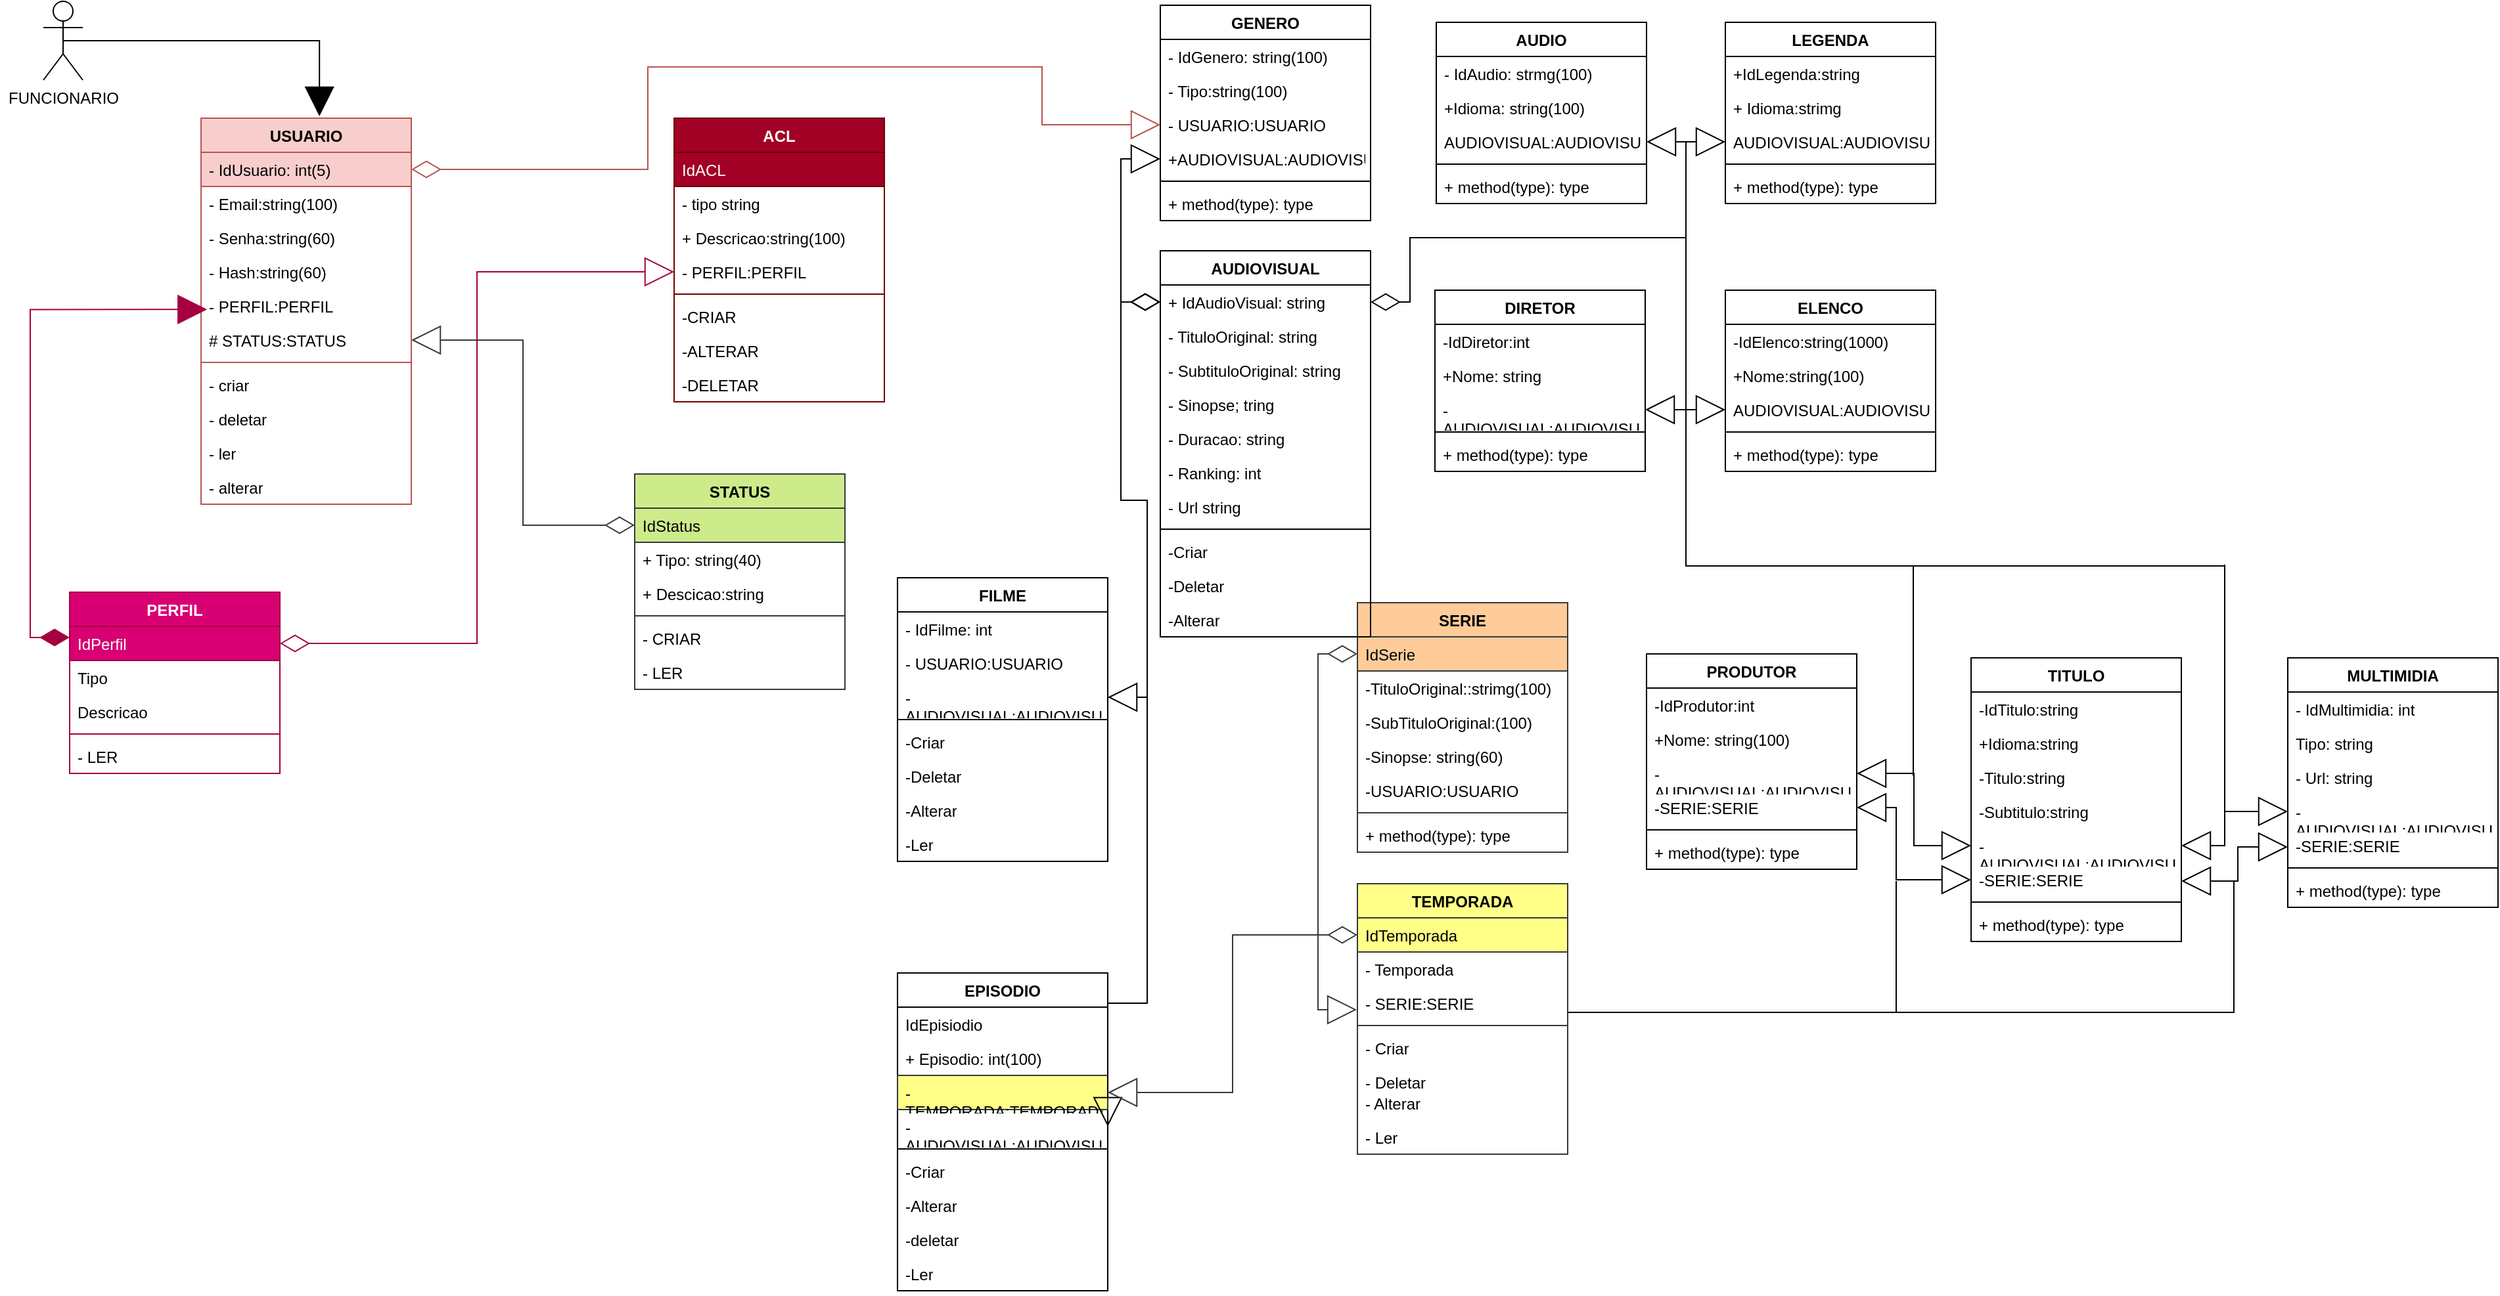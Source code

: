 <mxfile version="24.5.5" type="device">
  <diagram name="Página-1" id="GRvFACQzficc1-shr4CH">
    <mxGraphModel dx="1674" dy="780" grid="1" gridSize="10" guides="1" tooltips="1" connect="1" arrows="1" fold="1" page="1" pageScale="1" pageWidth="827" pageHeight="1169" math="0" shadow="0">
      <root>
        <mxCell id="0" />
        <mxCell id="1" parent="0" />
        <mxCell id="RkfoavA3tTCgAaDDy62b-1" value="USUARIO" style="swimlane;fontStyle=1;align=center;verticalAlign=top;childLayout=stackLayout;horizontal=1;startSize=26;horizontalStack=0;resizeParent=1;resizeParentMax=0;resizeLast=0;collapsible=1;marginBottom=0;whiteSpace=wrap;html=1;fillColor=#f8cecc;strokeColor=#b85450;" parent="1" vertex="1">
          <mxGeometry x="160" y="99" width="160" height="294" as="geometry" />
        </mxCell>
        <mxCell id="RkfoavA3tTCgAaDDy62b-2" value="- IdUsuario: int(5)" style="text;strokeColor=#b85450;fillColor=#f8cecc;align=left;verticalAlign=top;spacingLeft=4;spacingRight=4;overflow=hidden;rotatable=0;points=[[0,0.5],[1,0.5]];portConstraint=eastwest;whiteSpace=wrap;html=1;" parent="RkfoavA3tTCgAaDDy62b-1" vertex="1">
          <mxGeometry y="26" width="160" height="26" as="geometry" />
        </mxCell>
        <mxCell id="RkfoavA3tTCgAaDDy62b-15" value="- Email:string(100)" style="text;strokeColor=none;fillColor=none;align=left;verticalAlign=top;spacingLeft=4;spacingRight=4;overflow=hidden;rotatable=0;points=[[0,0.5],[1,0.5]];portConstraint=eastwest;whiteSpace=wrap;html=1;" parent="RkfoavA3tTCgAaDDy62b-1" vertex="1">
          <mxGeometry y="52" width="160" height="26" as="geometry" />
        </mxCell>
        <mxCell id="RkfoavA3tTCgAaDDy62b-14" value="- Senha:string(60)" style="text;strokeColor=none;fillColor=none;align=left;verticalAlign=top;spacingLeft=4;spacingRight=4;overflow=hidden;rotatable=0;points=[[0,0.5],[1,0.5]];portConstraint=eastwest;whiteSpace=wrap;html=1;" parent="RkfoavA3tTCgAaDDy62b-1" vertex="1">
          <mxGeometry y="78" width="160" height="26" as="geometry" />
        </mxCell>
        <mxCell id="RkfoavA3tTCgAaDDy62b-13" value="- Hash:string(60)" style="text;strokeColor=none;fillColor=none;align=left;verticalAlign=top;spacingLeft=4;spacingRight=4;overflow=hidden;rotatable=0;points=[[0,0.5],[1,0.5]];portConstraint=eastwest;whiteSpace=wrap;html=1;" parent="RkfoavA3tTCgAaDDy62b-1" vertex="1">
          <mxGeometry y="104" width="160" height="26" as="geometry" />
        </mxCell>
        <mxCell id="RkfoavA3tTCgAaDDy62b-7" value="- PERFIL:PERFIL" style="text;strokeColor=none;fillColor=none;align=left;verticalAlign=top;spacingLeft=4;spacingRight=4;overflow=hidden;rotatable=0;points=[[0,0.5],[1,0.5]];portConstraint=eastwest;whiteSpace=wrap;html=1;" parent="RkfoavA3tTCgAaDDy62b-1" vertex="1">
          <mxGeometry y="130" width="160" height="26" as="geometry" />
        </mxCell>
        <mxCell id="RkfoavA3tTCgAaDDy62b-12" value="&lt;div&gt;# STATUS:STATUS&lt;br&gt;&lt;/div&gt;" style="text;strokeColor=none;fillColor=none;align=left;verticalAlign=top;spacingLeft=4;spacingRight=4;overflow=hidden;rotatable=0;points=[[0,0.5],[1,0.5]];portConstraint=eastwest;whiteSpace=wrap;html=1;" parent="RkfoavA3tTCgAaDDy62b-1" vertex="1">
          <mxGeometry y="156" width="160" height="26" as="geometry" />
        </mxCell>
        <mxCell id="RkfoavA3tTCgAaDDy62b-3" value="" style="line;strokeWidth=1;fillColor=none;align=left;verticalAlign=middle;spacingTop=-1;spacingLeft=3;spacingRight=3;rotatable=0;labelPosition=right;points=[];portConstraint=eastwest;strokeColor=inherit;" parent="RkfoavA3tTCgAaDDy62b-1" vertex="1">
          <mxGeometry y="182" width="160" height="8" as="geometry" />
        </mxCell>
        <mxCell id="ahjRUi9kWawGzc0XlnAk-1" value="- criar" style="text;strokeColor=none;fillColor=none;align=left;verticalAlign=top;spacingLeft=4;spacingRight=4;overflow=hidden;rotatable=0;points=[[0,0.5],[1,0.5]];portConstraint=eastwest;whiteSpace=wrap;html=1;" vertex="1" parent="RkfoavA3tTCgAaDDy62b-1">
          <mxGeometry y="190" width="160" height="26" as="geometry" />
        </mxCell>
        <mxCell id="ahjRUi9kWawGzc0XlnAk-2" value="- deletar" style="text;strokeColor=none;fillColor=none;align=left;verticalAlign=top;spacingLeft=4;spacingRight=4;overflow=hidden;rotatable=0;points=[[0,0.5],[1,0.5]];portConstraint=eastwest;whiteSpace=wrap;html=1;" vertex="1" parent="RkfoavA3tTCgAaDDy62b-1">
          <mxGeometry y="216" width="160" height="26" as="geometry" />
        </mxCell>
        <mxCell id="ahjRUi9kWawGzc0XlnAk-3" value="- ler" style="text;strokeColor=none;fillColor=none;align=left;verticalAlign=top;spacingLeft=4;spacingRight=4;overflow=hidden;rotatable=0;points=[[0,0.5],[1,0.5]];portConstraint=eastwest;whiteSpace=wrap;html=1;" vertex="1" parent="RkfoavA3tTCgAaDDy62b-1">
          <mxGeometry y="242" width="160" height="26" as="geometry" />
        </mxCell>
        <mxCell id="RkfoavA3tTCgAaDDy62b-4" value="- alterar" style="text;strokeColor=none;fillColor=none;align=left;verticalAlign=top;spacingLeft=4;spacingRight=4;overflow=hidden;rotatable=0;points=[[0,0.5],[1,0.5]];portConstraint=eastwest;whiteSpace=wrap;html=1;" parent="RkfoavA3tTCgAaDDy62b-1" vertex="1">
          <mxGeometry y="268" width="160" height="26" as="geometry" />
        </mxCell>
        <mxCell id="RkfoavA3tTCgAaDDy62b-5" value="FUNCIONARIO" style="shape=umlActor;verticalLabelPosition=bottom;verticalAlign=top;html=1;" parent="1" vertex="1">
          <mxGeometry x="40" y="10" width="30" height="60" as="geometry" />
        </mxCell>
        <mxCell id="RkfoavA3tTCgAaDDy62b-16" value="STATUS" style="swimlane;fontStyle=1;align=center;verticalAlign=top;childLayout=stackLayout;horizontal=1;startSize=26;horizontalStack=0;resizeParent=1;resizeParentMax=0;resizeLast=0;collapsible=1;marginBottom=0;whiteSpace=wrap;html=1;fillColor=#cdeb8b;strokeColor=#36393d;" parent="1" vertex="1">
          <mxGeometry x="490" y="370" width="160" height="164" as="geometry" />
        </mxCell>
        <mxCell id="RkfoavA3tTCgAaDDy62b-17" value="IdStatus" style="text;strokeColor=#36393d;fillColor=#cdeb8b;align=left;verticalAlign=top;spacingLeft=4;spacingRight=4;overflow=hidden;rotatable=0;points=[[0,0.5],[1,0.5]];portConstraint=eastwest;whiteSpace=wrap;html=1;" parent="RkfoavA3tTCgAaDDy62b-16" vertex="1">
          <mxGeometry y="26" width="160" height="26" as="geometry" />
        </mxCell>
        <mxCell id="RkfoavA3tTCgAaDDy62b-8" value="+ Tipo: string(40)" style="text;strokeColor=none;fillColor=none;align=left;verticalAlign=top;spacingLeft=4;spacingRight=4;overflow=hidden;rotatable=0;points=[[0,0.5],[1,0.5]];portConstraint=eastwest;whiteSpace=wrap;html=1;" parent="RkfoavA3tTCgAaDDy62b-16" vertex="1">
          <mxGeometry y="52" width="160" height="26" as="geometry" />
        </mxCell>
        <mxCell id="RkfoavA3tTCgAaDDy62b-6" value="+ Descicao:string" style="text;strokeColor=none;fillColor=none;align=left;verticalAlign=top;spacingLeft=4;spacingRight=4;overflow=hidden;rotatable=0;points=[[0,0.5],[1,0.5]];portConstraint=eastwest;whiteSpace=wrap;html=1;" parent="RkfoavA3tTCgAaDDy62b-16" vertex="1">
          <mxGeometry y="78" width="160" height="26" as="geometry" />
        </mxCell>
        <mxCell id="RkfoavA3tTCgAaDDy62b-18" value="" style="line;strokeWidth=1;fillColor=none;align=left;verticalAlign=middle;spacingTop=-1;spacingLeft=3;spacingRight=3;rotatable=0;labelPosition=right;points=[];portConstraint=eastwest;strokeColor=inherit;" parent="RkfoavA3tTCgAaDDy62b-16" vertex="1">
          <mxGeometry y="104" width="160" height="8" as="geometry" />
        </mxCell>
        <mxCell id="RkfoavA3tTCgAaDDy62b-19" value="- CRIAR" style="text;strokeColor=none;fillColor=none;align=left;verticalAlign=top;spacingLeft=4;spacingRight=4;overflow=hidden;rotatable=0;points=[[0,0.5],[1,0.5]];portConstraint=eastwest;whiteSpace=wrap;html=1;" parent="RkfoavA3tTCgAaDDy62b-16" vertex="1">
          <mxGeometry y="112" width="160" height="26" as="geometry" />
        </mxCell>
        <mxCell id="ahjRUi9kWawGzc0XlnAk-4" value="- LER" style="text;strokeColor=none;fillColor=none;align=left;verticalAlign=top;spacingLeft=4;spacingRight=4;overflow=hidden;rotatable=0;points=[[0,0.5],[1,0.5]];portConstraint=eastwest;whiteSpace=wrap;html=1;" vertex="1" parent="RkfoavA3tTCgAaDDy62b-16">
          <mxGeometry y="138" width="160" height="26" as="geometry" />
        </mxCell>
        <mxCell id="RkfoavA3tTCgAaDDy62b-21" value="PERFIL" style="swimlane;fontStyle=1;align=center;verticalAlign=top;childLayout=stackLayout;horizontal=1;startSize=26;horizontalStack=0;resizeParent=1;resizeParentMax=0;resizeLast=0;collapsible=1;marginBottom=0;whiteSpace=wrap;html=1;fillColor=#d80073;fontColor=#ffffff;strokeColor=#A50040;" parent="1" vertex="1">
          <mxGeometry x="60" y="460" width="160" height="138" as="geometry" />
        </mxCell>
        <mxCell id="RkfoavA3tTCgAaDDy62b-22" value="IdPerfil" style="text;strokeColor=#A50040;fillColor=#d80073;align=left;verticalAlign=top;spacingLeft=4;spacingRight=4;overflow=hidden;rotatable=0;points=[[0,0.5],[1,0.5]];portConstraint=eastwest;whiteSpace=wrap;html=1;fontColor=#ffffff;" parent="RkfoavA3tTCgAaDDy62b-21" vertex="1">
          <mxGeometry y="26" width="160" height="26" as="geometry" />
        </mxCell>
        <mxCell id="RkfoavA3tTCgAaDDy62b-11" value="Tipo" style="text;strokeColor=none;fillColor=none;align=left;verticalAlign=top;spacingLeft=4;spacingRight=4;overflow=hidden;rotatable=0;points=[[0,0.5],[1,0.5]];portConstraint=eastwest;whiteSpace=wrap;html=1;" parent="RkfoavA3tTCgAaDDy62b-21" vertex="1">
          <mxGeometry y="52" width="160" height="26" as="geometry" />
        </mxCell>
        <mxCell id="RkfoavA3tTCgAaDDy62b-10" value="Descricao" style="text;strokeColor=none;fillColor=none;align=left;verticalAlign=top;spacingLeft=4;spacingRight=4;overflow=hidden;rotatable=0;points=[[0,0.5],[1,0.5]];portConstraint=eastwest;whiteSpace=wrap;html=1;" parent="RkfoavA3tTCgAaDDy62b-21" vertex="1">
          <mxGeometry y="78" width="160" height="26" as="geometry" />
        </mxCell>
        <mxCell id="RkfoavA3tTCgAaDDy62b-23" value="" style="line;strokeWidth=1;fillColor=none;align=left;verticalAlign=middle;spacingTop=-1;spacingLeft=3;spacingRight=3;rotatable=0;labelPosition=right;points=[];portConstraint=eastwest;strokeColor=inherit;" parent="RkfoavA3tTCgAaDDy62b-21" vertex="1">
          <mxGeometry y="104" width="160" height="8" as="geometry" />
        </mxCell>
        <mxCell id="RkfoavA3tTCgAaDDy62b-24" value="- LER" style="text;strokeColor=none;fillColor=none;align=left;verticalAlign=top;spacingLeft=4;spacingRight=4;overflow=hidden;rotatable=0;points=[[0,0.5],[1,0.5]];portConstraint=eastwest;whiteSpace=wrap;html=1;" parent="RkfoavA3tTCgAaDDy62b-21" vertex="1">
          <mxGeometry y="112" width="160" height="26" as="geometry" />
        </mxCell>
        <mxCell id="RkfoavA3tTCgAaDDy62b-26" value="FILME" style="swimlane;fontStyle=1;align=center;verticalAlign=top;childLayout=stackLayout;horizontal=1;startSize=26;horizontalStack=0;resizeParent=1;resizeParentMax=0;resizeLast=0;collapsible=1;marginBottom=0;whiteSpace=wrap;html=1;" parent="1" vertex="1">
          <mxGeometry x="690" y="449" width="160" height="216" as="geometry" />
        </mxCell>
        <mxCell id="RkfoavA3tTCgAaDDy62b-27" value="- IdFilme: int" style="text;strokeColor=none;fillColor=none;align=left;verticalAlign=top;spacingLeft=4;spacingRight=4;overflow=hidden;rotatable=0;points=[[0,0.5],[1,0.5]];portConstraint=eastwest;whiteSpace=wrap;html=1;" parent="RkfoavA3tTCgAaDDy62b-26" vertex="1">
          <mxGeometry y="26" width="160" height="26" as="geometry" />
        </mxCell>
        <mxCell id="PDKFFEE5wIrrhsvpieCx-93" value="- USUARIO:USUARIO" style="text;strokeColor=none;fillColor=none;align=left;verticalAlign=top;spacingLeft=4;spacingRight=4;overflow=hidden;rotatable=0;points=[[0,0.5],[1,0.5]];portConstraint=eastwest;whiteSpace=wrap;html=1;" parent="RkfoavA3tTCgAaDDy62b-26" vertex="1">
          <mxGeometry y="52" width="160" height="26" as="geometry" />
        </mxCell>
        <mxCell id="PDKFFEE5wIrrhsvpieCx-94" value="-AUDIOVISUAL:AUDIOVISUAL" style="text;strokeColor=none;fillColor=none;align=left;verticalAlign=top;spacingLeft=4;spacingRight=4;overflow=hidden;rotatable=0;points=[[0,0.5],[1,0.5]];portConstraint=eastwest;whiteSpace=wrap;html=1;" parent="RkfoavA3tTCgAaDDy62b-26" vertex="1">
          <mxGeometry y="78" width="160" height="26" as="geometry" />
        </mxCell>
        <mxCell id="RkfoavA3tTCgAaDDy62b-28" value="" style="line;strokeWidth=1;fillColor=none;align=left;verticalAlign=middle;spacingTop=-1;spacingLeft=3;spacingRight=3;rotatable=0;labelPosition=right;points=[];portConstraint=eastwest;strokeColor=inherit;" parent="RkfoavA3tTCgAaDDy62b-26" vertex="1">
          <mxGeometry y="104" width="160" height="8" as="geometry" />
        </mxCell>
        <mxCell id="ahjRUi9kWawGzc0XlnAk-7" value="-Criar" style="text;strokeColor=none;fillColor=none;align=left;verticalAlign=top;spacingLeft=4;spacingRight=4;overflow=hidden;rotatable=0;points=[[0,0.5],[1,0.5]];portConstraint=eastwest;whiteSpace=wrap;html=1;" vertex="1" parent="RkfoavA3tTCgAaDDy62b-26">
          <mxGeometry y="112" width="160" height="26" as="geometry" />
        </mxCell>
        <mxCell id="ahjRUi9kWawGzc0XlnAk-9" value="-Deletar" style="text;strokeColor=none;fillColor=none;align=left;verticalAlign=top;spacingLeft=4;spacingRight=4;overflow=hidden;rotatable=0;points=[[0,0.5],[1,0.5]];portConstraint=eastwest;whiteSpace=wrap;html=1;" vertex="1" parent="RkfoavA3tTCgAaDDy62b-26">
          <mxGeometry y="138" width="160" height="26" as="geometry" />
        </mxCell>
        <mxCell id="ahjRUi9kWawGzc0XlnAk-8" value="-Alterar" style="text;strokeColor=none;fillColor=none;align=left;verticalAlign=top;spacingLeft=4;spacingRight=4;overflow=hidden;rotatable=0;points=[[0,0.5],[1,0.5]];portConstraint=eastwest;whiteSpace=wrap;html=1;" vertex="1" parent="RkfoavA3tTCgAaDDy62b-26">
          <mxGeometry y="164" width="160" height="26" as="geometry" />
        </mxCell>
        <mxCell id="RkfoavA3tTCgAaDDy62b-29" value="-Ler" style="text;strokeColor=none;fillColor=none;align=left;verticalAlign=top;spacingLeft=4;spacingRight=4;overflow=hidden;rotatable=0;points=[[0,0.5],[1,0.5]];portConstraint=eastwest;whiteSpace=wrap;html=1;" parent="RkfoavA3tTCgAaDDy62b-26" vertex="1">
          <mxGeometry y="190" width="160" height="26" as="geometry" />
        </mxCell>
        <mxCell id="RkfoavA3tTCgAaDDy62b-30" value="TEMPORADA" style="swimlane;fontStyle=1;align=center;verticalAlign=top;childLayout=stackLayout;horizontal=1;startSize=26;horizontalStack=0;resizeParent=1;resizeParentMax=0;resizeLast=0;collapsible=1;marginBottom=0;whiteSpace=wrap;html=1;fillColor=#ffff88;strokeColor=#36393d;" parent="1" vertex="1">
          <mxGeometry x="1040" y="682" width="160" height="206" as="geometry" />
        </mxCell>
        <mxCell id="RkfoavA3tTCgAaDDy62b-31" value="IdTemporada" style="text;strokeColor=#36393d;fillColor=#ffff88;align=left;verticalAlign=top;spacingLeft=4;spacingRight=4;overflow=hidden;rotatable=0;points=[[0,0.5],[1,0.5]];portConstraint=eastwest;whiteSpace=wrap;html=1;" parent="RkfoavA3tTCgAaDDy62b-30" vertex="1">
          <mxGeometry y="26" width="160" height="26" as="geometry" />
        </mxCell>
        <mxCell id="PDKFFEE5wIrrhsvpieCx-95" value="- Temporada" style="text;strokeColor=none;fillColor=none;align=left;verticalAlign=top;spacingLeft=4;spacingRight=4;overflow=hidden;rotatable=0;points=[[0,0.5],[1,0.5]];portConstraint=eastwest;whiteSpace=wrap;html=1;" parent="RkfoavA3tTCgAaDDy62b-30" vertex="1">
          <mxGeometry y="52" width="160" height="26" as="geometry" />
        </mxCell>
        <mxCell id="PDKFFEE5wIrrhsvpieCx-140" style="edgeStyle=orthogonalEdgeStyle;rounded=0;orthogonalLoop=1;jettySize=auto;html=1;exitX=1;exitY=0.5;exitDx=0;exitDy=0;endArrow=none;endFill=0;" parent="RkfoavA3tTCgAaDDy62b-30" edge="1">
          <mxGeometry relative="1" as="geometry">
            <mxPoint x="660" y="98" as="targetPoint" />
            <mxPoint x="160" y="98" as="sourcePoint" />
          </mxGeometry>
        </mxCell>
        <mxCell id="PDKFFEE5wIrrhsvpieCx-113" value="- SERIE:SERIE" style="text;strokeColor=none;fillColor=none;align=left;verticalAlign=top;spacingLeft=4;spacingRight=4;overflow=hidden;rotatable=0;points=[[0,0.5],[1,0.5]];portConstraint=eastwest;whiteSpace=wrap;html=1;" parent="RkfoavA3tTCgAaDDy62b-30" vertex="1">
          <mxGeometry y="78" width="160" height="26" as="geometry" />
        </mxCell>
        <mxCell id="RkfoavA3tTCgAaDDy62b-32" value="" style="line;strokeWidth=1;fillColor=none;align=left;verticalAlign=middle;spacingTop=-1;spacingLeft=3;spacingRight=3;rotatable=0;labelPosition=right;points=[];portConstraint=eastwest;strokeColor=inherit;" parent="RkfoavA3tTCgAaDDy62b-30" vertex="1">
          <mxGeometry y="104" width="160" height="8" as="geometry" />
        </mxCell>
        <mxCell id="ahjRUi9kWawGzc0XlnAk-13" value="- Criar" style="text;strokeColor=none;fillColor=none;align=left;verticalAlign=top;spacingLeft=4;spacingRight=4;overflow=hidden;rotatable=0;points=[[0,0.5],[1,0.5]];portConstraint=eastwest;whiteSpace=wrap;html=1;" vertex="1" parent="RkfoavA3tTCgAaDDy62b-30">
          <mxGeometry y="112" width="160" height="26" as="geometry" />
        </mxCell>
        <mxCell id="ahjRUi9kWawGzc0XlnAk-14" value="- Deletar" style="text;strokeColor=none;fillColor=none;align=left;verticalAlign=top;spacingLeft=4;spacingRight=4;overflow=hidden;rotatable=0;points=[[0,0.5],[1,0.5]];portConstraint=eastwest;whiteSpace=wrap;html=1;" vertex="1" parent="RkfoavA3tTCgAaDDy62b-30">
          <mxGeometry y="138" width="160" height="16" as="geometry" />
        </mxCell>
        <mxCell id="ahjRUi9kWawGzc0XlnAk-15" value="- Alterar" style="text;strokeColor=none;fillColor=none;align=left;verticalAlign=top;spacingLeft=4;spacingRight=4;overflow=hidden;rotatable=0;points=[[0,0.5],[1,0.5]];portConstraint=eastwest;whiteSpace=wrap;html=1;" vertex="1" parent="RkfoavA3tTCgAaDDy62b-30">
          <mxGeometry y="154" width="160" height="26" as="geometry" />
        </mxCell>
        <mxCell id="RkfoavA3tTCgAaDDy62b-33" value="- Ler" style="text;strokeColor=none;fillColor=none;align=left;verticalAlign=top;spacingLeft=4;spacingRight=4;overflow=hidden;rotatable=0;points=[[0,0.5],[1,0.5]];portConstraint=eastwest;whiteSpace=wrap;html=1;" parent="RkfoavA3tTCgAaDDy62b-30" vertex="1">
          <mxGeometry y="180" width="160" height="26" as="geometry" />
        </mxCell>
        <mxCell id="RkfoavA3tTCgAaDDy62b-34" value="SERIE" style="swimlane;fontStyle=1;align=center;verticalAlign=top;childLayout=stackLayout;horizontal=1;startSize=26;horizontalStack=0;resizeParent=1;resizeParentMax=0;resizeLast=0;collapsible=1;marginBottom=0;whiteSpace=wrap;html=1;fillColor=#ffcc99;strokeColor=#36393d;" parent="1" vertex="1">
          <mxGeometry x="1040" y="468" width="160" height="190" as="geometry" />
        </mxCell>
        <mxCell id="RkfoavA3tTCgAaDDy62b-35" value="IdSerie" style="text;strokeColor=#36393d;fillColor=#ffcc99;align=left;verticalAlign=top;spacingLeft=4;spacingRight=4;overflow=hidden;rotatable=0;points=[[0,0.5],[1,0.5]];portConstraint=eastwest;whiteSpace=wrap;html=1;" parent="RkfoavA3tTCgAaDDy62b-34" vertex="1">
          <mxGeometry y="26" width="160" height="26" as="geometry" />
        </mxCell>
        <mxCell id="PDKFFEE5wIrrhsvpieCx-101" value="-TituloOriginal::strimg(100)" style="text;strokeColor=none;fillColor=none;align=left;verticalAlign=top;spacingLeft=4;spacingRight=4;overflow=hidden;rotatable=0;points=[[0,0.5],[1,0.5]];portConstraint=eastwest;whiteSpace=wrap;html=1;" parent="RkfoavA3tTCgAaDDy62b-34" vertex="1">
          <mxGeometry y="52" width="160" height="26" as="geometry" />
        </mxCell>
        <mxCell id="PDKFFEE5wIrrhsvpieCx-102" value="-SubTituloOriginal:(100)" style="text;strokeColor=none;fillColor=none;align=left;verticalAlign=top;spacingLeft=4;spacingRight=4;overflow=hidden;rotatable=0;points=[[0,0.5],[1,0.5]];portConstraint=eastwest;whiteSpace=wrap;html=1;" parent="RkfoavA3tTCgAaDDy62b-34" vertex="1">
          <mxGeometry y="78" width="160" height="26" as="geometry" />
        </mxCell>
        <mxCell id="PDKFFEE5wIrrhsvpieCx-103" value="-Sinopse: string(60)" style="text;strokeColor=none;fillColor=none;align=left;verticalAlign=top;spacingLeft=4;spacingRight=4;overflow=hidden;rotatable=0;points=[[0,0.5],[1,0.5]];portConstraint=eastwest;whiteSpace=wrap;html=1;" parent="RkfoavA3tTCgAaDDy62b-34" vertex="1">
          <mxGeometry y="104" width="160" height="26" as="geometry" />
        </mxCell>
        <mxCell id="PDKFFEE5wIrrhsvpieCx-104" value="-USUARIO:USUARIO" style="text;strokeColor=none;fillColor=none;align=left;verticalAlign=top;spacingLeft=4;spacingRight=4;overflow=hidden;rotatable=0;points=[[0,0.5],[1,0.5]];portConstraint=eastwest;whiteSpace=wrap;html=1;" parent="RkfoavA3tTCgAaDDy62b-34" vertex="1">
          <mxGeometry y="130" width="160" height="26" as="geometry" />
        </mxCell>
        <mxCell id="RkfoavA3tTCgAaDDy62b-36" value="" style="line;strokeWidth=1;fillColor=none;align=left;verticalAlign=middle;spacingTop=-1;spacingLeft=3;spacingRight=3;rotatable=0;labelPosition=right;points=[];portConstraint=eastwest;strokeColor=inherit;" parent="RkfoavA3tTCgAaDDy62b-34" vertex="1">
          <mxGeometry y="156" width="160" height="8" as="geometry" />
        </mxCell>
        <mxCell id="RkfoavA3tTCgAaDDy62b-37" value="+ method(type): type" style="text;strokeColor=none;fillColor=none;align=left;verticalAlign=top;spacingLeft=4;spacingRight=4;overflow=hidden;rotatable=0;points=[[0,0.5],[1,0.5]];portConstraint=eastwest;whiteSpace=wrap;html=1;" parent="RkfoavA3tTCgAaDDy62b-34" vertex="1">
          <mxGeometry y="164" width="160" height="26" as="geometry" />
        </mxCell>
        <mxCell id="RkfoavA3tTCgAaDDy62b-38" value="ACL" style="swimlane;fontStyle=1;align=center;verticalAlign=top;childLayout=stackLayout;horizontal=1;startSize=26;horizontalStack=0;resizeParent=1;resizeParentMax=0;resizeLast=0;collapsible=1;marginBottom=0;whiteSpace=wrap;html=1;fillColor=#a20025;fontColor=#ffffff;strokeColor=#6F0000;" parent="1" vertex="1">
          <mxGeometry x="520" y="99" width="160" height="216" as="geometry" />
        </mxCell>
        <mxCell id="RkfoavA3tTCgAaDDy62b-39" value="IdACL" style="text;strokeColor=#6F0000;fillColor=#a20025;align=left;verticalAlign=top;spacingLeft=4;spacingRight=4;overflow=hidden;rotatable=0;points=[[0,0.5],[1,0.5]];portConstraint=eastwest;whiteSpace=wrap;html=1;fontColor=#ffffff;" parent="RkfoavA3tTCgAaDDy62b-38" vertex="1">
          <mxGeometry y="26" width="160" height="26" as="geometry" />
        </mxCell>
        <mxCell id="PDKFFEE5wIrrhsvpieCx-3" value="- tipo string" style="text;strokeColor=none;fillColor=none;align=left;verticalAlign=top;spacingLeft=4;spacingRight=4;overflow=hidden;rotatable=0;points=[[0,0.5],[1,0.5]];portConstraint=eastwest;whiteSpace=wrap;html=1;" parent="RkfoavA3tTCgAaDDy62b-38" vertex="1">
          <mxGeometry y="52" width="160" height="26" as="geometry" />
        </mxCell>
        <mxCell id="PDKFFEE5wIrrhsvpieCx-2" value="+ Descricao:string(100)" style="text;strokeColor=none;fillColor=none;align=left;verticalAlign=top;spacingLeft=4;spacingRight=4;overflow=hidden;rotatable=0;points=[[0,0.5],[1,0.5]];portConstraint=eastwest;whiteSpace=wrap;html=1;" parent="RkfoavA3tTCgAaDDy62b-38" vertex="1">
          <mxGeometry y="78" width="160" height="26" as="geometry" />
        </mxCell>
        <mxCell id="PDKFFEE5wIrrhsvpieCx-4" value="- PERFIL:PERFIL" style="text;strokeColor=none;fillColor=none;align=left;verticalAlign=top;spacingLeft=4;spacingRight=4;overflow=hidden;rotatable=0;points=[[0,0.5],[1,0.5]];portConstraint=eastwest;whiteSpace=wrap;html=1;" parent="RkfoavA3tTCgAaDDy62b-38" vertex="1">
          <mxGeometry y="104" width="160" height="26" as="geometry" />
        </mxCell>
        <mxCell id="RkfoavA3tTCgAaDDy62b-40" value="" style="line;strokeWidth=1;fillColor=none;align=left;verticalAlign=middle;spacingTop=-1;spacingLeft=3;spacingRight=3;rotatable=0;labelPosition=right;points=[];portConstraint=eastwest;strokeColor=inherit;" parent="RkfoavA3tTCgAaDDy62b-38" vertex="1">
          <mxGeometry y="130" width="160" height="8" as="geometry" />
        </mxCell>
        <mxCell id="ahjRUi9kWawGzc0XlnAk-5" value="-CRIAR" style="text;strokeColor=none;fillColor=none;align=left;verticalAlign=top;spacingLeft=4;spacingRight=4;overflow=hidden;rotatable=0;points=[[0,0.5],[1,0.5]];portConstraint=eastwest;whiteSpace=wrap;html=1;" vertex="1" parent="RkfoavA3tTCgAaDDy62b-38">
          <mxGeometry y="138" width="160" height="26" as="geometry" />
        </mxCell>
        <mxCell id="ahjRUi9kWawGzc0XlnAk-6" value="-ALTERAR" style="text;strokeColor=none;fillColor=none;align=left;verticalAlign=top;spacingLeft=4;spacingRight=4;overflow=hidden;rotatable=0;points=[[0,0.5],[1,0.5]];portConstraint=eastwest;whiteSpace=wrap;html=1;" vertex="1" parent="RkfoavA3tTCgAaDDy62b-38">
          <mxGeometry y="164" width="160" height="26" as="geometry" />
        </mxCell>
        <mxCell id="RkfoavA3tTCgAaDDy62b-41" value="-DELETAR" style="text;strokeColor=none;fillColor=none;align=left;verticalAlign=top;spacingLeft=4;spacingRight=4;overflow=hidden;rotatable=0;points=[[0,0.5],[1,0.5]];portConstraint=eastwest;whiteSpace=wrap;html=1;" parent="RkfoavA3tTCgAaDDy62b-38" vertex="1">
          <mxGeometry y="190" width="160" height="26" as="geometry" />
        </mxCell>
        <mxCell id="RkfoavA3tTCgAaDDy62b-42" value="GENERO" style="swimlane;fontStyle=1;align=center;verticalAlign=top;childLayout=stackLayout;horizontal=1;startSize=26;horizontalStack=0;resizeParent=1;resizeParentMax=0;resizeLast=0;collapsible=1;marginBottom=0;whiteSpace=wrap;html=1;" parent="1" vertex="1">
          <mxGeometry x="890" y="13" width="160" height="164" as="geometry" />
        </mxCell>
        <mxCell id="RkfoavA3tTCgAaDDy62b-43" value="- IdGenero: string(100)" style="text;strokeColor=none;fillColor=none;align=left;verticalAlign=top;spacingLeft=4;spacingRight=4;overflow=hidden;rotatable=0;points=[[0,0.5],[1,0.5]];portConstraint=eastwest;whiteSpace=wrap;html=1;" parent="RkfoavA3tTCgAaDDy62b-42" vertex="1">
          <mxGeometry y="26" width="160" height="26" as="geometry" />
        </mxCell>
        <mxCell id="PDKFFEE5wIrrhsvpieCx-20" value="- Tipo:string(100)" style="text;strokeColor=none;fillColor=none;align=left;verticalAlign=top;spacingLeft=4;spacingRight=4;overflow=hidden;rotatable=0;points=[[0,0.5],[1,0.5]];portConstraint=eastwest;whiteSpace=wrap;html=1;" parent="RkfoavA3tTCgAaDDy62b-42" vertex="1">
          <mxGeometry y="52" width="160" height="26" as="geometry" />
        </mxCell>
        <mxCell id="PDKFFEE5wIrrhsvpieCx-21" value="- USUARIO:USUARIO" style="text;strokeColor=none;fillColor=none;align=left;verticalAlign=top;spacingLeft=4;spacingRight=4;overflow=hidden;rotatable=0;points=[[0,0.5],[1,0.5]];portConstraint=eastwest;whiteSpace=wrap;html=1;" parent="RkfoavA3tTCgAaDDy62b-42" vertex="1">
          <mxGeometry y="78" width="160" height="26" as="geometry" />
        </mxCell>
        <mxCell id="PDKFFEE5wIrrhsvpieCx-89" value="+AUDIOVISUAL:AUDIOVISUAL" style="text;strokeColor=none;fillColor=none;align=left;verticalAlign=top;spacingLeft=4;spacingRight=4;overflow=hidden;rotatable=0;points=[[0,0.5],[1,0.5]];portConstraint=eastwest;whiteSpace=wrap;html=1;" parent="RkfoavA3tTCgAaDDy62b-42" vertex="1">
          <mxGeometry y="104" width="160" height="26" as="geometry" />
        </mxCell>
        <mxCell id="RkfoavA3tTCgAaDDy62b-44" value="" style="line;strokeWidth=1;fillColor=none;align=left;verticalAlign=middle;spacingTop=-1;spacingLeft=3;spacingRight=3;rotatable=0;labelPosition=right;points=[];portConstraint=eastwest;strokeColor=inherit;" parent="RkfoavA3tTCgAaDDy62b-42" vertex="1">
          <mxGeometry y="130" width="160" height="8" as="geometry" />
        </mxCell>
        <mxCell id="RkfoavA3tTCgAaDDy62b-45" value="+ method(type): type" style="text;strokeColor=none;fillColor=none;align=left;verticalAlign=top;spacingLeft=4;spacingRight=4;overflow=hidden;rotatable=0;points=[[0,0.5],[1,0.5]];portConstraint=eastwest;whiteSpace=wrap;html=1;" parent="RkfoavA3tTCgAaDDy62b-42" vertex="1">
          <mxGeometry y="138" width="160" height="26" as="geometry" />
        </mxCell>
        <mxCell id="RkfoavA3tTCgAaDDy62b-47" style="edgeStyle=orthogonalEdgeStyle;rounded=0;orthogonalLoop=1;jettySize=auto;html=1;exitX=0.5;exitY=0.5;exitDx=0;exitDy=0;exitPerimeter=0;entryX=0.563;entryY=-0.005;entryDx=0;entryDy=0;entryPerimeter=0;endArrow=block;endFill=1;endSize=20;" parent="1" source="RkfoavA3tTCgAaDDy62b-5" target="RkfoavA3tTCgAaDDy62b-1" edge="1">
          <mxGeometry relative="1" as="geometry" />
        </mxCell>
        <mxCell id="PDKFFEE5wIrrhsvpieCx-5" style="edgeStyle=orthogonalEdgeStyle;rounded=0;orthogonalLoop=1;jettySize=auto;html=1;exitX=1;exitY=0.5;exitDx=0;exitDy=0;entryX=0;entryY=0.5;entryDx=0;entryDy=0;startArrow=diamondThin;startFill=0;endArrow=block;endFill=0;endSize=20;startSize=20;fillColor=#d80073;strokeColor=#A50040;" parent="1" source="RkfoavA3tTCgAaDDy62b-22" target="PDKFFEE5wIrrhsvpieCx-4" edge="1">
          <mxGeometry relative="1" as="geometry" />
        </mxCell>
        <mxCell id="PDKFFEE5wIrrhsvpieCx-10" style="edgeStyle=orthogonalEdgeStyle;rounded=0;orthogonalLoop=1;jettySize=auto;html=1;exitX=0;exitY=0.25;exitDx=0;exitDy=0;entryX=0.029;entryY=-0.397;entryDx=0;entryDy=0;entryPerimeter=0;endArrow=block;endFill=1;startArrow=diamondThin;startFill=1;endSize=20;startSize=20;fillColor=#d80073;strokeColor=#A50040;" parent="1" source="RkfoavA3tTCgAaDDy62b-21" target="RkfoavA3tTCgAaDDy62b-12" edge="1">
          <mxGeometry relative="1" as="geometry" />
        </mxCell>
        <mxCell id="PDKFFEE5wIrrhsvpieCx-16" value="LEGENDA" style="swimlane;fontStyle=1;align=center;verticalAlign=top;childLayout=stackLayout;horizontal=1;startSize=26;horizontalStack=0;resizeParent=1;resizeParentMax=0;resizeLast=0;collapsible=1;marginBottom=0;whiteSpace=wrap;html=1;" parent="1" vertex="1">
          <mxGeometry x="1320" y="26" width="160" height="138" as="geometry" />
        </mxCell>
        <mxCell id="PDKFFEE5wIrrhsvpieCx-17" value="+IdLegenda:string" style="text;strokeColor=none;fillColor=none;align=left;verticalAlign=top;spacingLeft=4;spacingRight=4;overflow=hidden;rotatable=0;points=[[0,0.5],[1,0.5]];portConstraint=eastwest;whiteSpace=wrap;html=1;" parent="PDKFFEE5wIrrhsvpieCx-16" vertex="1">
          <mxGeometry y="26" width="160" height="26" as="geometry" />
        </mxCell>
        <mxCell id="PDKFFEE5wIrrhsvpieCx-52" value="+ Idioma:strimg" style="text;strokeColor=none;fillColor=none;align=left;verticalAlign=top;spacingLeft=4;spacingRight=4;overflow=hidden;rotatable=0;points=[[0,0.5],[1,0.5]];portConstraint=eastwest;whiteSpace=wrap;html=1;" parent="PDKFFEE5wIrrhsvpieCx-16" vertex="1">
          <mxGeometry y="52" width="160" height="26" as="geometry" />
        </mxCell>
        <mxCell id="PDKFFEE5wIrrhsvpieCx-82" value="AUDIOVISUAL:AUDIOVISUAL" style="text;strokeColor=none;fillColor=none;align=left;verticalAlign=top;spacingLeft=4;spacingRight=4;overflow=hidden;rotatable=0;points=[[0,0.5],[1,0.5]];portConstraint=eastwest;whiteSpace=wrap;html=1;" parent="PDKFFEE5wIrrhsvpieCx-16" vertex="1">
          <mxGeometry y="78" width="160" height="26" as="geometry" />
        </mxCell>
        <mxCell id="PDKFFEE5wIrrhsvpieCx-18" value="" style="line;strokeWidth=1;fillColor=none;align=left;verticalAlign=middle;spacingTop=-1;spacingLeft=3;spacingRight=3;rotatable=0;labelPosition=right;points=[];portConstraint=eastwest;strokeColor=inherit;" parent="PDKFFEE5wIrrhsvpieCx-16" vertex="1">
          <mxGeometry y="104" width="160" height="8" as="geometry" />
        </mxCell>
        <mxCell id="PDKFFEE5wIrrhsvpieCx-19" value="+ method(type): type" style="text;strokeColor=none;fillColor=none;align=left;verticalAlign=top;spacingLeft=4;spacingRight=4;overflow=hidden;rotatable=0;points=[[0,0.5],[1,0.5]];portConstraint=eastwest;whiteSpace=wrap;html=1;" parent="PDKFFEE5wIrrhsvpieCx-16" vertex="1">
          <mxGeometry y="112" width="160" height="26" as="geometry" />
        </mxCell>
        <mxCell id="PDKFFEE5wIrrhsvpieCx-22" style="edgeStyle=orthogonalEdgeStyle;rounded=0;orthogonalLoop=1;jettySize=auto;html=1;exitX=1;exitY=0.5;exitDx=0;exitDy=0;entryX=0;entryY=0.5;entryDx=0;entryDy=0;endArrow=block;endFill=0;startArrow=diamondThin;startFill=0;endSize=20;startSize=20;fillColor=#f8cecc;strokeColor=#b85450;" parent="1" source="RkfoavA3tTCgAaDDy62b-2" target="PDKFFEE5wIrrhsvpieCx-21" edge="1">
          <mxGeometry relative="1" as="geometry">
            <Array as="points">
              <mxPoint x="500" y="138" />
              <mxPoint x="500" y="60" />
              <mxPoint x="800" y="60" />
              <mxPoint x="800" y="104" />
            </Array>
          </mxGeometry>
        </mxCell>
        <mxCell id="PDKFFEE5wIrrhsvpieCx-23" value="AUDIOVISUAL" style="swimlane;fontStyle=1;align=center;verticalAlign=top;childLayout=stackLayout;horizontal=1;startSize=26;horizontalStack=0;resizeParent=1;resizeParentMax=0;resizeLast=0;collapsible=1;marginBottom=0;whiteSpace=wrap;html=1;" parent="1" vertex="1">
          <mxGeometry x="890" y="200" width="160" height="294" as="geometry" />
        </mxCell>
        <mxCell id="PDKFFEE5wIrrhsvpieCx-124" style="edgeStyle=orthogonalEdgeStyle;rounded=0;orthogonalLoop=1;jettySize=auto;html=1;exitX=1;exitY=0.5;exitDx=0;exitDy=0;endArrow=none;endFill=0;startArrow=diamondThin;startFill=0;endSize=20;startSize=20;" parent="PDKFFEE5wIrrhsvpieCx-23" source="PDKFFEE5wIrrhsvpieCx-24" edge="1">
          <mxGeometry relative="1" as="geometry">
            <mxPoint x="400" y="10" as="targetPoint" />
            <Array as="points">
              <mxPoint x="190" y="39" />
              <mxPoint x="190" y="-10" />
              <mxPoint x="400" y="-10" />
            </Array>
          </mxGeometry>
        </mxCell>
        <mxCell id="PDKFFEE5wIrrhsvpieCx-24" value="+ IdAudioVisual: string" style="text;strokeColor=none;fillColor=none;align=left;verticalAlign=top;spacingLeft=4;spacingRight=4;overflow=hidden;rotatable=0;points=[[0,0.5],[1,0.5]];portConstraint=eastwest;whiteSpace=wrap;html=1;" parent="PDKFFEE5wIrrhsvpieCx-23" vertex="1">
          <mxGeometry y="26" width="160" height="26" as="geometry" />
        </mxCell>
        <mxCell id="PDKFFEE5wIrrhsvpieCx-25" value="- TituloOriginal: string" style="text;strokeColor=none;fillColor=none;align=left;verticalAlign=top;spacingLeft=4;spacingRight=4;overflow=hidden;rotatable=0;points=[[0,0.5],[1,0.5]];portConstraint=eastwest;whiteSpace=wrap;html=1;" parent="PDKFFEE5wIrrhsvpieCx-23" vertex="1">
          <mxGeometry y="52" width="160" height="26" as="geometry" />
        </mxCell>
        <mxCell id="PDKFFEE5wIrrhsvpieCx-29" value="- SubtituloOriginal: string" style="text;strokeColor=none;fillColor=none;align=left;verticalAlign=top;spacingLeft=4;spacingRight=4;overflow=hidden;rotatable=0;points=[[0,0.5],[1,0.5]];portConstraint=eastwest;whiteSpace=wrap;html=1;" parent="PDKFFEE5wIrrhsvpieCx-23" vertex="1">
          <mxGeometry y="78" width="160" height="26" as="geometry" />
        </mxCell>
        <mxCell id="PDKFFEE5wIrrhsvpieCx-32" value="- Sinopse; tring" style="text;strokeColor=none;fillColor=none;align=left;verticalAlign=top;spacingLeft=4;spacingRight=4;overflow=hidden;rotatable=0;points=[[0,0.5],[1,0.5]];portConstraint=eastwest;whiteSpace=wrap;html=1;" parent="PDKFFEE5wIrrhsvpieCx-23" vertex="1">
          <mxGeometry y="104" width="160" height="26" as="geometry" />
        </mxCell>
        <mxCell id="PDKFFEE5wIrrhsvpieCx-34" value="- Duracao: string" style="text;strokeColor=none;fillColor=none;align=left;verticalAlign=top;spacingLeft=4;spacingRight=4;overflow=hidden;rotatable=0;points=[[0,0.5],[1,0.5]];portConstraint=eastwest;whiteSpace=wrap;html=1;" parent="PDKFFEE5wIrrhsvpieCx-23" vertex="1">
          <mxGeometry y="130" width="160" height="26" as="geometry" />
        </mxCell>
        <mxCell id="PDKFFEE5wIrrhsvpieCx-35" value="- Ranking: int" style="text;strokeColor=none;fillColor=none;align=left;verticalAlign=top;spacingLeft=4;spacingRight=4;overflow=hidden;rotatable=0;points=[[0,0.5],[1,0.5]];portConstraint=eastwest;whiteSpace=wrap;html=1;" parent="PDKFFEE5wIrrhsvpieCx-23" vertex="1">
          <mxGeometry y="156" width="160" height="26" as="geometry" />
        </mxCell>
        <mxCell id="PDKFFEE5wIrrhsvpieCx-79" value="- Url string" style="text;strokeColor=none;fillColor=none;align=left;verticalAlign=top;spacingLeft=4;spacingRight=4;overflow=hidden;rotatable=0;points=[[0,0.5],[1,0.5]];portConstraint=eastwest;whiteSpace=wrap;html=1;" parent="PDKFFEE5wIrrhsvpieCx-23" vertex="1">
          <mxGeometry y="182" width="160" height="26" as="geometry" />
        </mxCell>
        <mxCell id="PDKFFEE5wIrrhsvpieCx-27" value="" style="line;strokeWidth=1;fillColor=none;align=left;verticalAlign=middle;spacingTop=-1;spacingLeft=3;spacingRight=3;rotatable=0;labelPosition=right;points=[];portConstraint=eastwest;strokeColor=inherit;" parent="PDKFFEE5wIrrhsvpieCx-23" vertex="1">
          <mxGeometry y="208" width="160" height="8" as="geometry" />
        </mxCell>
        <mxCell id="ahjRUi9kWawGzc0XlnAk-16" value="-Criar" style="text;strokeColor=none;fillColor=none;align=left;verticalAlign=top;spacingLeft=4;spacingRight=4;overflow=hidden;rotatable=0;points=[[0,0.5],[1,0.5]];portConstraint=eastwest;whiteSpace=wrap;html=1;" vertex="1" parent="PDKFFEE5wIrrhsvpieCx-23">
          <mxGeometry y="216" width="160" height="26" as="geometry" />
        </mxCell>
        <mxCell id="ahjRUi9kWawGzc0XlnAk-17" value="-Deletar" style="text;strokeColor=none;fillColor=none;align=left;verticalAlign=top;spacingLeft=4;spacingRight=4;overflow=hidden;rotatable=0;points=[[0,0.5],[1,0.5]];portConstraint=eastwest;whiteSpace=wrap;html=1;" vertex="1" parent="PDKFFEE5wIrrhsvpieCx-23">
          <mxGeometry y="242" width="160" height="26" as="geometry" />
        </mxCell>
        <mxCell id="PDKFFEE5wIrrhsvpieCx-28" value="-Alterar" style="text;strokeColor=none;fillColor=none;align=left;verticalAlign=top;spacingLeft=4;spacingRight=4;overflow=hidden;rotatable=0;points=[[0,0.5],[1,0.5]];portConstraint=eastwest;whiteSpace=wrap;html=1;" parent="PDKFFEE5wIrrhsvpieCx-23" vertex="1">
          <mxGeometry y="268" width="160" height="26" as="geometry" />
        </mxCell>
        <mxCell id="PDKFFEE5wIrrhsvpieCx-38" value="TITULO" style="swimlane;fontStyle=1;align=center;verticalAlign=top;childLayout=stackLayout;horizontal=1;startSize=26;horizontalStack=0;resizeParent=1;resizeParentMax=0;resizeLast=0;collapsible=1;marginBottom=0;whiteSpace=wrap;html=1;" parent="1" vertex="1">
          <mxGeometry x="1507" y="510" width="160" height="216" as="geometry" />
        </mxCell>
        <mxCell id="PDKFFEE5wIrrhsvpieCx-39" value="-IdTitulo:string" style="text;strokeColor=none;fillColor=none;align=left;verticalAlign=top;spacingLeft=4;spacingRight=4;overflow=hidden;rotatable=0;points=[[0,0.5],[1,0.5]];portConstraint=eastwest;whiteSpace=wrap;html=1;" parent="PDKFFEE5wIrrhsvpieCx-38" vertex="1">
          <mxGeometry y="26" width="160" height="26" as="geometry" />
        </mxCell>
        <mxCell id="PDKFFEE5wIrrhsvpieCx-44" value="+Idioma:string" style="text;strokeColor=none;fillColor=none;align=left;verticalAlign=top;spacingLeft=4;spacingRight=4;overflow=hidden;rotatable=0;points=[[0,0.5],[1,0.5]];portConstraint=eastwest;whiteSpace=wrap;html=1;" parent="PDKFFEE5wIrrhsvpieCx-38" vertex="1">
          <mxGeometry y="52" width="160" height="26" as="geometry" />
        </mxCell>
        <mxCell id="PDKFFEE5wIrrhsvpieCx-49" value="-Titulo:string" style="text;strokeColor=none;fillColor=none;align=left;verticalAlign=top;spacingLeft=4;spacingRight=4;overflow=hidden;rotatable=0;points=[[0,0.5],[1,0.5]];portConstraint=eastwest;whiteSpace=wrap;html=1;" parent="PDKFFEE5wIrrhsvpieCx-38" vertex="1">
          <mxGeometry y="78" width="160" height="26" as="geometry" />
        </mxCell>
        <mxCell id="PDKFFEE5wIrrhsvpieCx-81" value="-Subtitulo:string" style="text;strokeColor=none;fillColor=none;align=left;verticalAlign=top;spacingLeft=4;spacingRight=4;overflow=hidden;rotatable=0;points=[[0,0.5],[1,0.5]];portConstraint=eastwest;whiteSpace=wrap;html=1;" parent="PDKFFEE5wIrrhsvpieCx-38" vertex="1">
          <mxGeometry y="104" width="160" height="26" as="geometry" />
        </mxCell>
        <mxCell id="PDKFFEE5wIrrhsvpieCx-50" value="-AUDIOVISUAL:AUDIOVISUAL" style="text;strokeColor=none;fillColor=none;align=left;verticalAlign=top;spacingLeft=4;spacingRight=4;overflow=hidden;rotatable=0;points=[[0,0.5],[1,0.5]];portConstraint=eastwest;whiteSpace=wrap;html=1;" parent="PDKFFEE5wIrrhsvpieCx-38" vertex="1">
          <mxGeometry y="130" width="160" height="26" as="geometry" />
        </mxCell>
        <mxCell id="PDKFFEE5wIrrhsvpieCx-110" value="-SERIE:SERIE" style="text;strokeColor=none;fillColor=none;align=left;verticalAlign=top;spacingLeft=4;spacingRight=4;overflow=hidden;rotatable=0;points=[[0,0.5],[1,0.5]];portConstraint=eastwest;whiteSpace=wrap;html=1;" parent="PDKFFEE5wIrrhsvpieCx-38" vertex="1">
          <mxGeometry y="156" width="160" height="26" as="geometry" />
        </mxCell>
        <mxCell id="PDKFFEE5wIrrhsvpieCx-40" value="" style="line;strokeWidth=1;fillColor=none;align=left;verticalAlign=middle;spacingTop=-1;spacingLeft=3;spacingRight=3;rotatable=0;labelPosition=right;points=[];portConstraint=eastwest;strokeColor=inherit;" parent="PDKFFEE5wIrrhsvpieCx-38" vertex="1">
          <mxGeometry y="182" width="160" height="8" as="geometry" />
        </mxCell>
        <mxCell id="PDKFFEE5wIrrhsvpieCx-41" value="+ method(type): type" style="text;strokeColor=none;fillColor=none;align=left;verticalAlign=top;spacingLeft=4;spacingRight=4;overflow=hidden;rotatable=0;points=[[0,0.5],[1,0.5]];portConstraint=eastwest;whiteSpace=wrap;html=1;" parent="PDKFFEE5wIrrhsvpieCx-38" vertex="1">
          <mxGeometry y="190" width="160" height="26" as="geometry" />
        </mxCell>
        <mxCell id="PDKFFEE5wIrrhsvpieCx-53" value="AUDIO" style="swimlane;fontStyle=1;align=center;verticalAlign=top;childLayout=stackLayout;horizontal=1;startSize=26;horizontalStack=0;resizeParent=1;resizeParentMax=0;resizeLast=0;collapsible=1;marginBottom=0;whiteSpace=wrap;html=1;" parent="1" vertex="1">
          <mxGeometry x="1100" y="26" width="160" height="138" as="geometry" />
        </mxCell>
        <mxCell id="PDKFFEE5wIrrhsvpieCx-54" value="- IdAudio: strmg(100)" style="text;strokeColor=none;fillColor=none;align=left;verticalAlign=top;spacingLeft=4;spacingRight=4;overflow=hidden;rotatable=0;points=[[0,0.5],[1,0.5]];portConstraint=eastwest;whiteSpace=wrap;html=1;" parent="PDKFFEE5wIrrhsvpieCx-53" vertex="1">
          <mxGeometry y="26" width="160" height="26" as="geometry" />
        </mxCell>
        <mxCell id="PDKFFEE5wIrrhsvpieCx-55" value="+Idioma: string(100)" style="text;strokeColor=none;fillColor=none;align=left;verticalAlign=top;spacingLeft=4;spacingRight=4;overflow=hidden;rotatable=0;points=[[0,0.5],[1,0.5]];portConstraint=eastwest;whiteSpace=wrap;html=1;" parent="PDKFFEE5wIrrhsvpieCx-53" vertex="1">
          <mxGeometry y="52" width="160" height="26" as="geometry" />
        </mxCell>
        <mxCell id="PDKFFEE5wIrrhsvpieCx-83" value="AUDIOVISUAL:AUDIOVISUAL" style="text;strokeColor=none;fillColor=none;align=left;verticalAlign=top;spacingLeft=4;spacingRight=4;overflow=hidden;rotatable=0;points=[[0,0.5],[1,0.5]];portConstraint=eastwest;whiteSpace=wrap;html=1;" parent="PDKFFEE5wIrrhsvpieCx-53" vertex="1">
          <mxGeometry y="78" width="160" height="26" as="geometry" />
        </mxCell>
        <mxCell id="PDKFFEE5wIrrhsvpieCx-56" value="" style="line;strokeWidth=1;fillColor=none;align=left;verticalAlign=middle;spacingTop=-1;spacingLeft=3;spacingRight=3;rotatable=0;labelPosition=right;points=[];portConstraint=eastwest;strokeColor=inherit;" parent="PDKFFEE5wIrrhsvpieCx-53" vertex="1">
          <mxGeometry y="104" width="160" height="8" as="geometry" />
        </mxCell>
        <mxCell id="PDKFFEE5wIrrhsvpieCx-57" value="+ method(type): type" style="text;strokeColor=none;fillColor=none;align=left;verticalAlign=top;spacingLeft=4;spacingRight=4;overflow=hidden;rotatable=0;points=[[0,0.5],[1,0.5]];portConstraint=eastwest;whiteSpace=wrap;html=1;" parent="PDKFFEE5wIrrhsvpieCx-53" vertex="1">
          <mxGeometry y="112" width="160" height="26" as="geometry" />
        </mxCell>
        <mxCell id="PDKFFEE5wIrrhsvpieCx-58" value="DIRETOR" style="swimlane;fontStyle=1;align=center;verticalAlign=top;childLayout=stackLayout;horizontal=1;startSize=26;horizontalStack=0;resizeParent=1;resizeParentMax=0;resizeLast=0;collapsible=1;marginBottom=0;whiteSpace=wrap;html=1;" parent="1" vertex="1">
          <mxGeometry x="1099" y="230" width="160" height="138" as="geometry" />
        </mxCell>
        <mxCell id="PDKFFEE5wIrrhsvpieCx-59" value="-IdDiretor:int" style="text;strokeColor=none;fillColor=none;align=left;verticalAlign=top;spacingLeft=4;spacingRight=4;overflow=hidden;rotatable=0;points=[[0,0.5],[1,0.5]];portConstraint=eastwest;whiteSpace=wrap;html=1;" parent="PDKFFEE5wIrrhsvpieCx-58" vertex="1">
          <mxGeometry y="26" width="160" height="26" as="geometry" />
        </mxCell>
        <mxCell id="PDKFFEE5wIrrhsvpieCx-60" value="+Nome: string" style="text;strokeColor=none;fillColor=none;align=left;verticalAlign=top;spacingLeft=4;spacingRight=4;overflow=hidden;rotatable=0;points=[[0,0.5],[1,0.5]];portConstraint=eastwest;whiteSpace=wrap;html=1;" parent="PDKFFEE5wIrrhsvpieCx-58" vertex="1">
          <mxGeometry y="52" width="160" height="26" as="geometry" />
        </mxCell>
        <mxCell id="PDKFFEE5wIrrhsvpieCx-84" value="-AUDIOVISUAL:AUDIOVISUAL" style="text;strokeColor=none;fillColor=none;align=left;verticalAlign=top;spacingLeft=4;spacingRight=4;overflow=hidden;rotatable=0;points=[[0,0.5],[1,0.5]];portConstraint=eastwest;whiteSpace=wrap;html=1;" parent="PDKFFEE5wIrrhsvpieCx-58" vertex="1">
          <mxGeometry y="78" width="160" height="26" as="geometry" />
        </mxCell>
        <mxCell id="PDKFFEE5wIrrhsvpieCx-61" value="" style="line;strokeWidth=1;fillColor=none;align=left;verticalAlign=middle;spacingTop=-1;spacingLeft=3;spacingRight=3;rotatable=0;labelPosition=right;points=[];portConstraint=eastwest;strokeColor=inherit;" parent="PDKFFEE5wIrrhsvpieCx-58" vertex="1">
          <mxGeometry y="104" width="160" height="8" as="geometry" />
        </mxCell>
        <mxCell id="PDKFFEE5wIrrhsvpieCx-62" value="+ method(type): type" style="text;strokeColor=none;fillColor=none;align=left;verticalAlign=top;spacingLeft=4;spacingRight=4;overflow=hidden;rotatable=0;points=[[0,0.5],[1,0.5]];portConstraint=eastwest;whiteSpace=wrap;html=1;" parent="PDKFFEE5wIrrhsvpieCx-58" vertex="1">
          <mxGeometry y="112" width="160" height="26" as="geometry" />
        </mxCell>
        <mxCell id="PDKFFEE5wIrrhsvpieCx-63" value="PRODUTOR" style="swimlane;fontStyle=1;align=center;verticalAlign=top;childLayout=stackLayout;horizontal=1;startSize=26;horizontalStack=0;resizeParent=1;resizeParentMax=0;resizeLast=0;collapsible=1;marginBottom=0;whiteSpace=wrap;html=1;" parent="1" vertex="1">
          <mxGeometry x="1260" y="507" width="160" height="164" as="geometry" />
        </mxCell>
        <mxCell id="PDKFFEE5wIrrhsvpieCx-64" value="-IdProdutor:int" style="text;strokeColor=none;fillColor=none;align=left;verticalAlign=top;spacingLeft=4;spacingRight=4;overflow=hidden;rotatable=0;points=[[0,0.5],[1,0.5]];portConstraint=eastwest;whiteSpace=wrap;html=1;" parent="PDKFFEE5wIrrhsvpieCx-63" vertex="1">
          <mxGeometry y="26" width="160" height="26" as="geometry" />
        </mxCell>
        <mxCell id="PDKFFEE5wIrrhsvpieCx-65" value="+Nome: string(100)" style="text;strokeColor=none;fillColor=none;align=left;verticalAlign=top;spacingLeft=4;spacingRight=4;overflow=hidden;rotatable=0;points=[[0,0.5],[1,0.5]];portConstraint=eastwest;whiteSpace=wrap;html=1;" parent="PDKFFEE5wIrrhsvpieCx-63" vertex="1">
          <mxGeometry y="52" width="160" height="26" as="geometry" />
        </mxCell>
        <mxCell id="PDKFFEE5wIrrhsvpieCx-85" value="-AUDIOVISUAL:AUDIOVISUAL" style="text;strokeColor=none;fillColor=none;align=left;verticalAlign=top;spacingLeft=4;spacingRight=4;overflow=hidden;rotatable=0;points=[[0,0.5],[1,0.5]];portConstraint=eastwest;whiteSpace=wrap;html=1;" parent="PDKFFEE5wIrrhsvpieCx-63" vertex="1">
          <mxGeometry y="78" width="160" height="26" as="geometry" />
        </mxCell>
        <mxCell id="PDKFFEE5wIrrhsvpieCx-115" value="-SERIE:SERIE" style="text;strokeColor=none;fillColor=none;align=left;verticalAlign=top;spacingLeft=4;spacingRight=4;overflow=hidden;rotatable=0;points=[[0,0.5],[1,0.5]];portConstraint=eastwest;whiteSpace=wrap;html=1;" parent="PDKFFEE5wIrrhsvpieCx-63" vertex="1">
          <mxGeometry y="104" width="160" height="26" as="geometry" />
        </mxCell>
        <mxCell id="PDKFFEE5wIrrhsvpieCx-66" value="" style="line;strokeWidth=1;fillColor=none;align=left;verticalAlign=middle;spacingTop=-1;spacingLeft=3;spacingRight=3;rotatable=0;labelPosition=right;points=[];portConstraint=eastwest;strokeColor=inherit;" parent="PDKFFEE5wIrrhsvpieCx-63" vertex="1">
          <mxGeometry y="130" width="160" height="8" as="geometry" />
        </mxCell>
        <mxCell id="PDKFFEE5wIrrhsvpieCx-67" value="+ method(type): type" style="text;strokeColor=none;fillColor=none;align=left;verticalAlign=top;spacingLeft=4;spacingRight=4;overflow=hidden;rotatable=0;points=[[0,0.5],[1,0.5]];portConstraint=eastwest;whiteSpace=wrap;html=1;" parent="PDKFFEE5wIrrhsvpieCx-63" vertex="1">
          <mxGeometry y="138" width="160" height="26" as="geometry" />
        </mxCell>
        <mxCell id="PDKFFEE5wIrrhsvpieCx-68" value="ELENCO" style="swimlane;fontStyle=1;align=center;verticalAlign=top;childLayout=stackLayout;horizontal=1;startSize=26;horizontalStack=0;resizeParent=1;resizeParentMax=0;resizeLast=0;collapsible=1;marginBottom=0;whiteSpace=wrap;html=1;" parent="1" vertex="1">
          <mxGeometry x="1320" y="230" width="160" height="138" as="geometry" />
        </mxCell>
        <mxCell id="PDKFFEE5wIrrhsvpieCx-69" value="-IdElenco:string(1000)" style="text;strokeColor=none;fillColor=none;align=left;verticalAlign=top;spacingLeft=4;spacingRight=4;overflow=hidden;rotatable=0;points=[[0,0.5],[1,0.5]];portConstraint=eastwest;whiteSpace=wrap;html=1;" parent="PDKFFEE5wIrrhsvpieCx-68" vertex="1">
          <mxGeometry y="26" width="160" height="26" as="geometry" />
        </mxCell>
        <mxCell id="PDKFFEE5wIrrhsvpieCx-70" value="+Nome:string(100)" style="text;strokeColor=none;fillColor=none;align=left;verticalAlign=top;spacingLeft=4;spacingRight=4;overflow=hidden;rotatable=0;points=[[0,0.5],[1,0.5]];portConstraint=eastwest;whiteSpace=wrap;html=1;" parent="PDKFFEE5wIrrhsvpieCx-68" vertex="1">
          <mxGeometry y="52" width="160" height="26" as="geometry" />
        </mxCell>
        <mxCell id="PDKFFEE5wIrrhsvpieCx-86" value="AUDIOVISUAL:AUDIOVISUAL" style="text;strokeColor=none;fillColor=none;align=left;verticalAlign=top;spacingLeft=4;spacingRight=4;overflow=hidden;rotatable=0;points=[[0,0.5],[1,0.5]];portConstraint=eastwest;whiteSpace=wrap;html=1;" parent="PDKFFEE5wIrrhsvpieCx-68" vertex="1">
          <mxGeometry y="78" width="160" height="26" as="geometry" />
        </mxCell>
        <mxCell id="PDKFFEE5wIrrhsvpieCx-71" value="" style="line;strokeWidth=1;fillColor=none;align=left;verticalAlign=middle;spacingTop=-1;spacingLeft=3;spacingRight=3;rotatable=0;labelPosition=right;points=[];portConstraint=eastwest;strokeColor=inherit;" parent="PDKFFEE5wIrrhsvpieCx-68" vertex="1">
          <mxGeometry y="104" width="160" height="8" as="geometry" />
        </mxCell>
        <mxCell id="PDKFFEE5wIrrhsvpieCx-72" value="+ method(type): type" style="text;strokeColor=none;fillColor=none;align=left;verticalAlign=top;spacingLeft=4;spacingRight=4;overflow=hidden;rotatable=0;points=[[0,0.5],[1,0.5]];portConstraint=eastwest;whiteSpace=wrap;html=1;" parent="PDKFFEE5wIrrhsvpieCx-68" vertex="1">
          <mxGeometry y="112" width="160" height="26" as="geometry" />
        </mxCell>
        <mxCell id="PDKFFEE5wIrrhsvpieCx-73" value="MULTIMIDIA" style="swimlane;fontStyle=1;align=center;verticalAlign=top;childLayout=stackLayout;horizontal=1;startSize=26;horizontalStack=0;resizeParent=1;resizeParentMax=0;resizeLast=0;collapsible=1;marginBottom=0;whiteSpace=wrap;html=1;" parent="1" vertex="1">
          <mxGeometry x="1748" y="510" width="160" height="190" as="geometry" />
        </mxCell>
        <mxCell id="PDKFFEE5wIrrhsvpieCx-74" value="- IdMultimidia: int" style="text;strokeColor=none;fillColor=none;align=left;verticalAlign=top;spacingLeft=4;spacingRight=4;overflow=hidden;rotatable=0;points=[[0,0.5],[1,0.5]];portConstraint=eastwest;whiteSpace=wrap;html=1;" parent="PDKFFEE5wIrrhsvpieCx-73" vertex="1">
          <mxGeometry y="26" width="160" height="26" as="geometry" />
        </mxCell>
        <mxCell id="PDKFFEE5wIrrhsvpieCx-75" value="Tipo: string" style="text;strokeColor=none;fillColor=none;align=left;verticalAlign=top;spacingLeft=4;spacingRight=4;overflow=hidden;rotatable=0;points=[[0,0.5],[1,0.5]];portConstraint=eastwest;whiteSpace=wrap;html=1;" parent="PDKFFEE5wIrrhsvpieCx-73" vertex="1">
          <mxGeometry y="52" width="160" height="26" as="geometry" />
        </mxCell>
        <mxCell id="PDKFFEE5wIrrhsvpieCx-78" value="- Url: string" style="text;strokeColor=none;fillColor=none;align=left;verticalAlign=top;spacingLeft=4;spacingRight=4;overflow=hidden;rotatable=0;points=[[0,0.5],[1,0.5]];portConstraint=eastwest;whiteSpace=wrap;html=1;" parent="PDKFFEE5wIrrhsvpieCx-73" vertex="1">
          <mxGeometry y="78" width="160" height="26" as="geometry" />
        </mxCell>
        <mxCell id="PDKFFEE5wIrrhsvpieCx-87" value="-AUDIOVISUAL:AUDIOVISUAL" style="text;strokeColor=none;fillColor=none;align=left;verticalAlign=top;spacingLeft=4;spacingRight=4;overflow=hidden;rotatable=0;points=[[0,0.5],[1,0.5]];portConstraint=eastwest;whiteSpace=wrap;html=1;" parent="PDKFFEE5wIrrhsvpieCx-73" vertex="1">
          <mxGeometry y="104" width="160" height="26" as="geometry" />
        </mxCell>
        <mxCell id="PDKFFEE5wIrrhsvpieCx-114" value="-SERIE:SERIE" style="text;strokeColor=none;fillColor=none;align=left;verticalAlign=top;spacingLeft=4;spacingRight=4;overflow=hidden;rotatable=0;points=[[0,0.5],[1,0.5]];portConstraint=eastwest;whiteSpace=wrap;html=1;" parent="PDKFFEE5wIrrhsvpieCx-73" vertex="1">
          <mxGeometry y="130" width="160" height="26" as="geometry" />
        </mxCell>
        <mxCell id="PDKFFEE5wIrrhsvpieCx-76" value="" style="line;strokeWidth=1;fillColor=none;align=left;verticalAlign=middle;spacingTop=-1;spacingLeft=3;spacingRight=3;rotatable=0;labelPosition=right;points=[];portConstraint=eastwest;strokeColor=inherit;" parent="PDKFFEE5wIrrhsvpieCx-73" vertex="1">
          <mxGeometry y="156" width="160" height="8" as="geometry" />
        </mxCell>
        <mxCell id="PDKFFEE5wIrrhsvpieCx-77" value="+ method(type): type" style="text;strokeColor=none;fillColor=none;align=left;verticalAlign=top;spacingLeft=4;spacingRight=4;overflow=hidden;rotatable=0;points=[[0,0.5],[1,0.5]];portConstraint=eastwest;whiteSpace=wrap;html=1;" parent="PDKFFEE5wIrrhsvpieCx-73" vertex="1">
          <mxGeometry y="164" width="160" height="26" as="geometry" />
        </mxCell>
        <mxCell id="PDKFFEE5wIrrhsvpieCx-96" value="EPISODIO" style="swimlane;fontStyle=1;align=center;verticalAlign=top;childLayout=stackLayout;horizontal=1;startSize=26;horizontalStack=0;resizeParent=1;resizeParentMax=0;resizeLast=0;collapsible=1;marginBottom=0;whiteSpace=wrap;html=1;" parent="1" vertex="1">
          <mxGeometry x="690" y="750" width="160" height="242" as="geometry" />
        </mxCell>
        <mxCell id="PDKFFEE5wIrrhsvpieCx-97" value="IdEpisiodio" style="text;strokeColor=none;fillColor=none;align=left;verticalAlign=top;spacingLeft=4;spacingRight=4;overflow=hidden;rotatable=0;points=[[0,0.5],[1,0.5]];portConstraint=eastwest;whiteSpace=wrap;html=1;" parent="PDKFFEE5wIrrhsvpieCx-96" vertex="1">
          <mxGeometry y="26" width="160" height="26" as="geometry" />
        </mxCell>
        <mxCell id="PDKFFEE5wIrrhsvpieCx-98" value="+ Episodio: int(100)" style="text;strokeColor=none;fillColor=none;align=left;verticalAlign=top;spacingLeft=4;spacingRight=4;overflow=hidden;rotatable=0;points=[[0,0.5],[1,0.5]];portConstraint=eastwest;whiteSpace=wrap;html=1;" parent="PDKFFEE5wIrrhsvpieCx-96" vertex="1">
          <mxGeometry y="52" width="160" height="26" as="geometry" />
        </mxCell>
        <mxCell id="PDKFFEE5wIrrhsvpieCx-107" value="-TEMPORADA:TEMPORADA" style="text;strokeColor=#36393d;fillColor=#ffff88;align=left;verticalAlign=top;spacingLeft=4;spacingRight=4;overflow=hidden;rotatable=0;points=[[0,0.5],[1,0.5]];portConstraint=eastwest;whiteSpace=wrap;html=1;" parent="PDKFFEE5wIrrhsvpieCx-96" vertex="1">
          <mxGeometry y="78" width="160" height="26" as="geometry" />
        </mxCell>
        <mxCell id="PDKFFEE5wIrrhsvpieCx-105" value="-AUDIOVISUAL:AUDIOVISUAL" style="text;strokeColor=none;fillColor=none;align=left;verticalAlign=top;spacingLeft=4;spacingRight=4;overflow=hidden;rotatable=0;points=[[0,0.5],[1,0.5]];portConstraint=eastwest;whiteSpace=wrap;html=1;" parent="PDKFFEE5wIrrhsvpieCx-96" vertex="1">
          <mxGeometry y="104" width="160" height="26" as="geometry" />
        </mxCell>
        <mxCell id="PDKFFEE5wIrrhsvpieCx-99" value="" style="line;strokeWidth=1;fillColor=none;align=left;verticalAlign=middle;spacingTop=-1;spacingLeft=3;spacingRight=3;rotatable=0;labelPosition=right;points=[];portConstraint=eastwest;strokeColor=inherit;" parent="PDKFFEE5wIrrhsvpieCx-96" vertex="1">
          <mxGeometry y="130" width="160" height="8" as="geometry" />
        </mxCell>
        <mxCell id="PDKFFEE5wIrrhsvpieCx-100" value="-Criar" style="text;strokeColor=none;fillColor=none;align=left;verticalAlign=top;spacingLeft=4;spacingRight=4;overflow=hidden;rotatable=0;points=[[0,0.5],[1,0.5]];portConstraint=eastwest;whiteSpace=wrap;html=1;" parent="PDKFFEE5wIrrhsvpieCx-96" vertex="1">
          <mxGeometry y="138" width="160" height="26" as="geometry" />
        </mxCell>
        <mxCell id="ahjRUi9kWawGzc0XlnAk-10" value="-Alterar" style="text;strokeColor=none;fillColor=none;align=left;verticalAlign=top;spacingLeft=4;spacingRight=4;overflow=hidden;rotatable=0;points=[[0,0.5],[1,0.5]];portConstraint=eastwest;whiteSpace=wrap;html=1;" vertex="1" parent="PDKFFEE5wIrrhsvpieCx-96">
          <mxGeometry y="164" width="160" height="26" as="geometry" />
        </mxCell>
        <mxCell id="ahjRUi9kWawGzc0XlnAk-12" value="-deletar" style="text;strokeColor=none;fillColor=none;align=left;verticalAlign=top;spacingLeft=4;spacingRight=4;overflow=hidden;rotatable=0;points=[[0,0.5],[1,0.5]];portConstraint=eastwest;whiteSpace=wrap;html=1;" vertex="1" parent="PDKFFEE5wIrrhsvpieCx-96">
          <mxGeometry y="190" width="160" height="26" as="geometry" />
        </mxCell>
        <mxCell id="ahjRUi9kWawGzc0XlnAk-11" value="-Ler" style="text;strokeColor=none;fillColor=none;align=left;verticalAlign=top;spacingLeft=4;spacingRight=4;overflow=hidden;rotatable=0;points=[[0,0.5],[1,0.5]];portConstraint=eastwest;whiteSpace=wrap;html=1;" vertex="1" parent="PDKFFEE5wIrrhsvpieCx-96">
          <mxGeometry y="216" width="160" height="26" as="geometry" />
        </mxCell>
        <mxCell id="PDKFFEE5wIrrhsvpieCx-116" style="edgeStyle=orthogonalEdgeStyle;rounded=0;orthogonalLoop=1;jettySize=auto;html=1;exitX=0;exitY=0.5;exitDx=0;exitDy=0;entryX=0;entryY=0.5;entryDx=0;entryDy=0;startArrow=diamondThin;startFill=0;endArrow=block;endFill=0;startSize=20;endSize=20;" parent="1" source="PDKFFEE5wIrrhsvpieCx-24" target="PDKFFEE5wIrrhsvpieCx-89" edge="1">
          <mxGeometry relative="1" as="geometry" />
        </mxCell>
        <mxCell id="PDKFFEE5wIrrhsvpieCx-117" style="edgeStyle=orthogonalEdgeStyle;rounded=0;orthogonalLoop=1;jettySize=auto;html=1;exitX=0;exitY=0.5;exitDx=0;exitDy=0;entryX=1;entryY=0.5;entryDx=0;entryDy=0;startArrow=diamondThin;startFill=0;startSize=20;endSize=20;endArrow=block;endFill=0;" parent="1" source="PDKFFEE5wIrrhsvpieCx-24" target="PDKFFEE5wIrrhsvpieCx-94" edge="1">
          <mxGeometry relative="1" as="geometry">
            <Array as="points">
              <mxPoint x="860" y="239" />
              <mxPoint x="860" y="390" />
              <mxPoint x="880" y="390" />
              <mxPoint x="880" y="540" />
            </Array>
          </mxGeometry>
        </mxCell>
        <mxCell id="PDKFFEE5wIrrhsvpieCx-118" style="edgeStyle=orthogonalEdgeStyle;rounded=0;orthogonalLoop=1;jettySize=auto;html=1;entryX=1;entryY=0.5;entryDx=0;entryDy=0;startArrow=diamondThin;startFill=0;endSize=20;startSize=20;endArrow=block;endFill=0;" parent="1" source="PDKFFEE5wIrrhsvpieCx-24" target="PDKFFEE5wIrrhsvpieCx-105" edge="1">
          <mxGeometry relative="1" as="geometry">
            <Array as="points">
              <mxPoint x="860" y="239" />
              <mxPoint x="860" y="390" />
              <mxPoint x="880" y="390" />
              <mxPoint x="880" y="773" />
            </Array>
          </mxGeometry>
        </mxCell>
        <mxCell id="PDKFFEE5wIrrhsvpieCx-119" style="edgeStyle=orthogonalEdgeStyle;rounded=0;orthogonalLoop=1;jettySize=auto;html=1;exitX=0;exitY=0.5;exitDx=0;exitDy=0;entryX=1;entryY=0.5;entryDx=0;entryDy=0;startArrow=diamondThin;startFill=0;endArrow=block;endFill=0;endSize=20;startSize=20;fillColor=#cdeb8b;strokeColor=#36393d;" parent="1" source="RkfoavA3tTCgAaDDy62b-31" target="PDKFFEE5wIrrhsvpieCx-107" edge="1">
          <mxGeometry relative="1" as="geometry" />
        </mxCell>
        <mxCell id="PDKFFEE5wIrrhsvpieCx-120" style="edgeStyle=orthogonalEdgeStyle;rounded=0;orthogonalLoop=1;jettySize=auto;html=1;exitX=0;exitY=0.5;exitDx=0;exitDy=0;entryX=-0.003;entryY=0.692;entryDx=0;entryDy=0;entryPerimeter=0;endArrow=block;endFill=0;startArrow=diamondThin;startFill=0;endSize=20;startSize=20;fillColor=#cdeb8b;strokeColor=#36393d;curved=0;" parent="1" source="RkfoavA3tTCgAaDDy62b-35" target="PDKFFEE5wIrrhsvpieCx-113" edge="1">
          <mxGeometry relative="1" as="geometry" />
        </mxCell>
        <mxCell id="PDKFFEE5wIrrhsvpieCx-122" style="edgeStyle=orthogonalEdgeStyle;rounded=0;orthogonalLoop=1;jettySize=auto;html=1;exitX=1;exitY=0.5;exitDx=0;exitDy=0;entryX=1;entryY=0.5;entryDx=0;entryDy=0;startArrow=block;startFill=0;endArrow=block;endFill=0;endSize=20;startSize=20;" parent="1" source="PDKFFEE5wIrrhsvpieCx-83" target="PDKFFEE5wIrrhsvpieCx-84" edge="1">
          <mxGeometry relative="1" as="geometry">
            <Array as="points">
              <mxPoint x="1290" y="117" />
              <mxPoint x="1290" y="321" />
            </Array>
          </mxGeometry>
        </mxCell>
        <mxCell id="PDKFFEE5wIrrhsvpieCx-123" style="edgeStyle=orthogonalEdgeStyle;rounded=0;orthogonalLoop=1;jettySize=auto;html=1;exitX=0;exitY=0.5;exitDx=0;exitDy=0;entryX=0;entryY=0.5;entryDx=0;entryDy=0;endArrow=block;endFill=0;startArrow=block;startFill=0;endSize=20;startSize=20;" parent="1" source="PDKFFEE5wIrrhsvpieCx-82" target="PDKFFEE5wIrrhsvpieCx-86" edge="1">
          <mxGeometry relative="1" as="geometry">
            <Array as="points">
              <mxPoint x="1290" y="117" />
              <mxPoint x="1290" y="321" />
            </Array>
          </mxGeometry>
        </mxCell>
        <mxCell id="PDKFFEE5wIrrhsvpieCx-125" style="edgeStyle=orthogonalEdgeStyle;rounded=0;orthogonalLoop=1;jettySize=auto;html=1;exitX=0;exitY=0.5;exitDx=0;exitDy=0;entryX=1;entryY=0.5;entryDx=0;entryDy=0;startArrow=diamondThin;startFill=0;endArrow=block;endFill=0;endSize=20;startSize=20;fillColor=#cdeb8b;strokeColor=#36393d;" parent="1" source="RkfoavA3tTCgAaDDy62b-17" target="RkfoavA3tTCgAaDDy62b-12" edge="1">
          <mxGeometry relative="1" as="geometry" />
        </mxCell>
        <mxCell id="PDKFFEE5wIrrhsvpieCx-126" style="edgeStyle=orthogonalEdgeStyle;rounded=0;orthogonalLoop=1;jettySize=auto;html=1;exitX=1;exitY=0.5;exitDx=0;exitDy=0;entryX=0;entryY=0.5;entryDx=0;entryDy=0;endArrow=block;endFill=0;startArrow=block;startFill=0;endSize=20;startSize=20;" parent="1" source="PDKFFEE5wIrrhsvpieCx-85" target="PDKFFEE5wIrrhsvpieCx-50" edge="1">
          <mxGeometry relative="1" as="geometry" />
        </mxCell>
        <mxCell id="PDKFFEE5wIrrhsvpieCx-130" style="edgeStyle=orthogonalEdgeStyle;rounded=0;orthogonalLoop=1;jettySize=auto;html=1;exitX=1;exitY=0.5;exitDx=0;exitDy=0;entryX=0;entryY=0.5;entryDx=0;entryDy=0;startArrow=block;startFill=0;endArrow=block;endFill=0;endSize=20;startSize=20;" parent="1" source="PDKFFEE5wIrrhsvpieCx-50" target="PDKFFEE5wIrrhsvpieCx-87" edge="1">
          <mxGeometry relative="1" as="geometry">
            <Array as="points">
              <mxPoint x="1700" y="653" />
              <mxPoint x="1700" y="627" />
            </Array>
          </mxGeometry>
        </mxCell>
        <mxCell id="PDKFFEE5wIrrhsvpieCx-132" style="edgeStyle=orthogonalEdgeStyle;rounded=0;orthogonalLoop=1;jettySize=auto;html=1;exitX=1;exitY=0.5;exitDx=0;exitDy=0;entryX=0;entryY=0.5;entryDx=0;entryDy=0;startArrow=block;startFill=0;endArrow=block;endFill=0;startSize=20;endSize=20;" parent="1" edge="1">
          <mxGeometry relative="1" as="geometry">
            <mxPoint x="1667" y="680" as="sourcePoint" />
            <mxPoint x="1748" y="654" as="targetPoint" />
            <Array as="points">
              <mxPoint x="1710" y="680" />
              <mxPoint x="1710" y="654" />
            </Array>
          </mxGeometry>
        </mxCell>
        <mxCell id="PDKFFEE5wIrrhsvpieCx-133" style="edgeStyle=orthogonalEdgeStyle;rounded=0;orthogonalLoop=1;jettySize=auto;html=1;exitX=0;exitY=0.5;exitDx=0;exitDy=0;entryX=1;entryY=0.5;entryDx=0;entryDy=0;endSize=20;startSize=20;startArrow=block;startFill=0;endArrow=block;endFill=0;" parent="1" source="PDKFFEE5wIrrhsvpieCx-110" target="PDKFFEE5wIrrhsvpieCx-115" edge="1">
          <mxGeometry relative="1" as="geometry">
            <Array as="points">
              <mxPoint x="1450" y="679" />
              <mxPoint x="1450" y="624" />
            </Array>
          </mxGeometry>
        </mxCell>
        <mxCell id="PDKFFEE5wIrrhsvpieCx-135" value="" style="endArrow=none;html=1;rounded=0;" parent="1" edge="1">
          <mxGeometry width="50" height="50" relative="1" as="geometry">
            <mxPoint x="1290" y="320" as="sourcePoint" />
            <mxPoint x="1700" y="440" as="targetPoint" />
            <Array as="points">
              <mxPoint x="1290" y="440" />
            </Array>
          </mxGeometry>
        </mxCell>
        <mxCell id="PDKFFEE5wIrrhsvpieCx-136" value="" style="endArrow=none;html=1;rounded=0;" parent="1" edge="1">
          <mxGeometry width="50" height="50" relative="1" as="geometry">
            <mxPoint x="1463" y="600" as="sourcePoint" />
            <mxPoint x="1463" y="440" as="targetPoint" />
          </mxGeometry>
        </mxCell>
        <mxCell id="PDKFFEE5wIrrhsvpieCx-137" value="" style="endArrow=none;html=1;rounded=0;" parent="1" edge="1">
          <mxGeometry width="50" height="50" relative="1" as="geometry">
            <mxPoint x="1700" y="630" as="sourcePoint" />
            <mxPoint x="1700" y="439" as="targetPoint" />
          </mxGeometry>
        </mxCell>
        <mxCell id="PDKFFEE5wIrrhsvpieCx-139" value="" style="endArrow=none;html=1;rounded=0;" parent="1" edge="1">
          <mxGeometry width="50" height="50" relative="1" as="geometry">
            <mxPoint x="1450" y="780" as="sourcePoint" />
            <mxPoint x="1450" y="680" as="targetPoint" />
            <Array as="points" />
          </mxGeometry>
        </mxCell>
        <mxCell id="PDKFFEE5wIrrhsvpieCx-141" value="" style="endArrow=none;html=1;rounded=0;" parent="1" edge="1">
          <mxGeometry width="50" height="50" relative="1" as="geometry">
            <mxPoint x="1700" y="780" as="sourcePoint" />
            <mxPoint x="1707" y="680" as="targetPoint" />
            <Array as="points">
              <mxPoint x="1707" y="780" />
            </Array>
          </mxGeometry>
        </mxCell>
      </root>
    </mxGraphModel>
  </diagram>
</mxfile>
